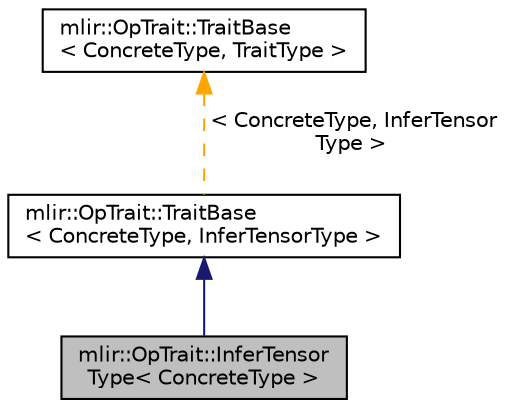 digraph "mlir::OpTrait::InferTensorType&lt; ConcreteType &gt;"
{
  bgcolor="transparent";
  edge [fontname="Helvetica",fontsize="10",labelfontname="Helvetica",labelfontsize="10"];
  node [fontname="Helvetica",fontsize="10",shape=record];
  Node0 [label="mlir::OpTrait::InferTensor\lType\< ConcreteType \>",height=0.2,width=0.4,color="black", fillcolor="grey75", style="filled", fontcolor="black"];
  Node1 -> Node0 [dir="back",color="midnightblue",fontsize="10",style="solid",fontname="Helvetica"];
  Node1 [label="mlir::OpTrait::TraitBase\l\< ConcreteType, InferTensorType \>",height=0.2,width=0.4,color="black",URL="$classmlir_1_1OpTrait_1_1TraitBase.html"];
  Node2 -> Node1 [dir="back",color="orange",fontsize="10",style="dashed",label=" \< ConcreteType, InferTensor\lType \>" ,fontname="Helvetica"];
  Node2 [label="mlir::OpTrait::TraitBase\l\< ConcreteType, TraitType \>",height=0.2,width=0.4,color="black",URL="$classmlir_1_1OpTrait_1_1TraitBase.html",tooltip="Helper class for implementing traits. "];
}
